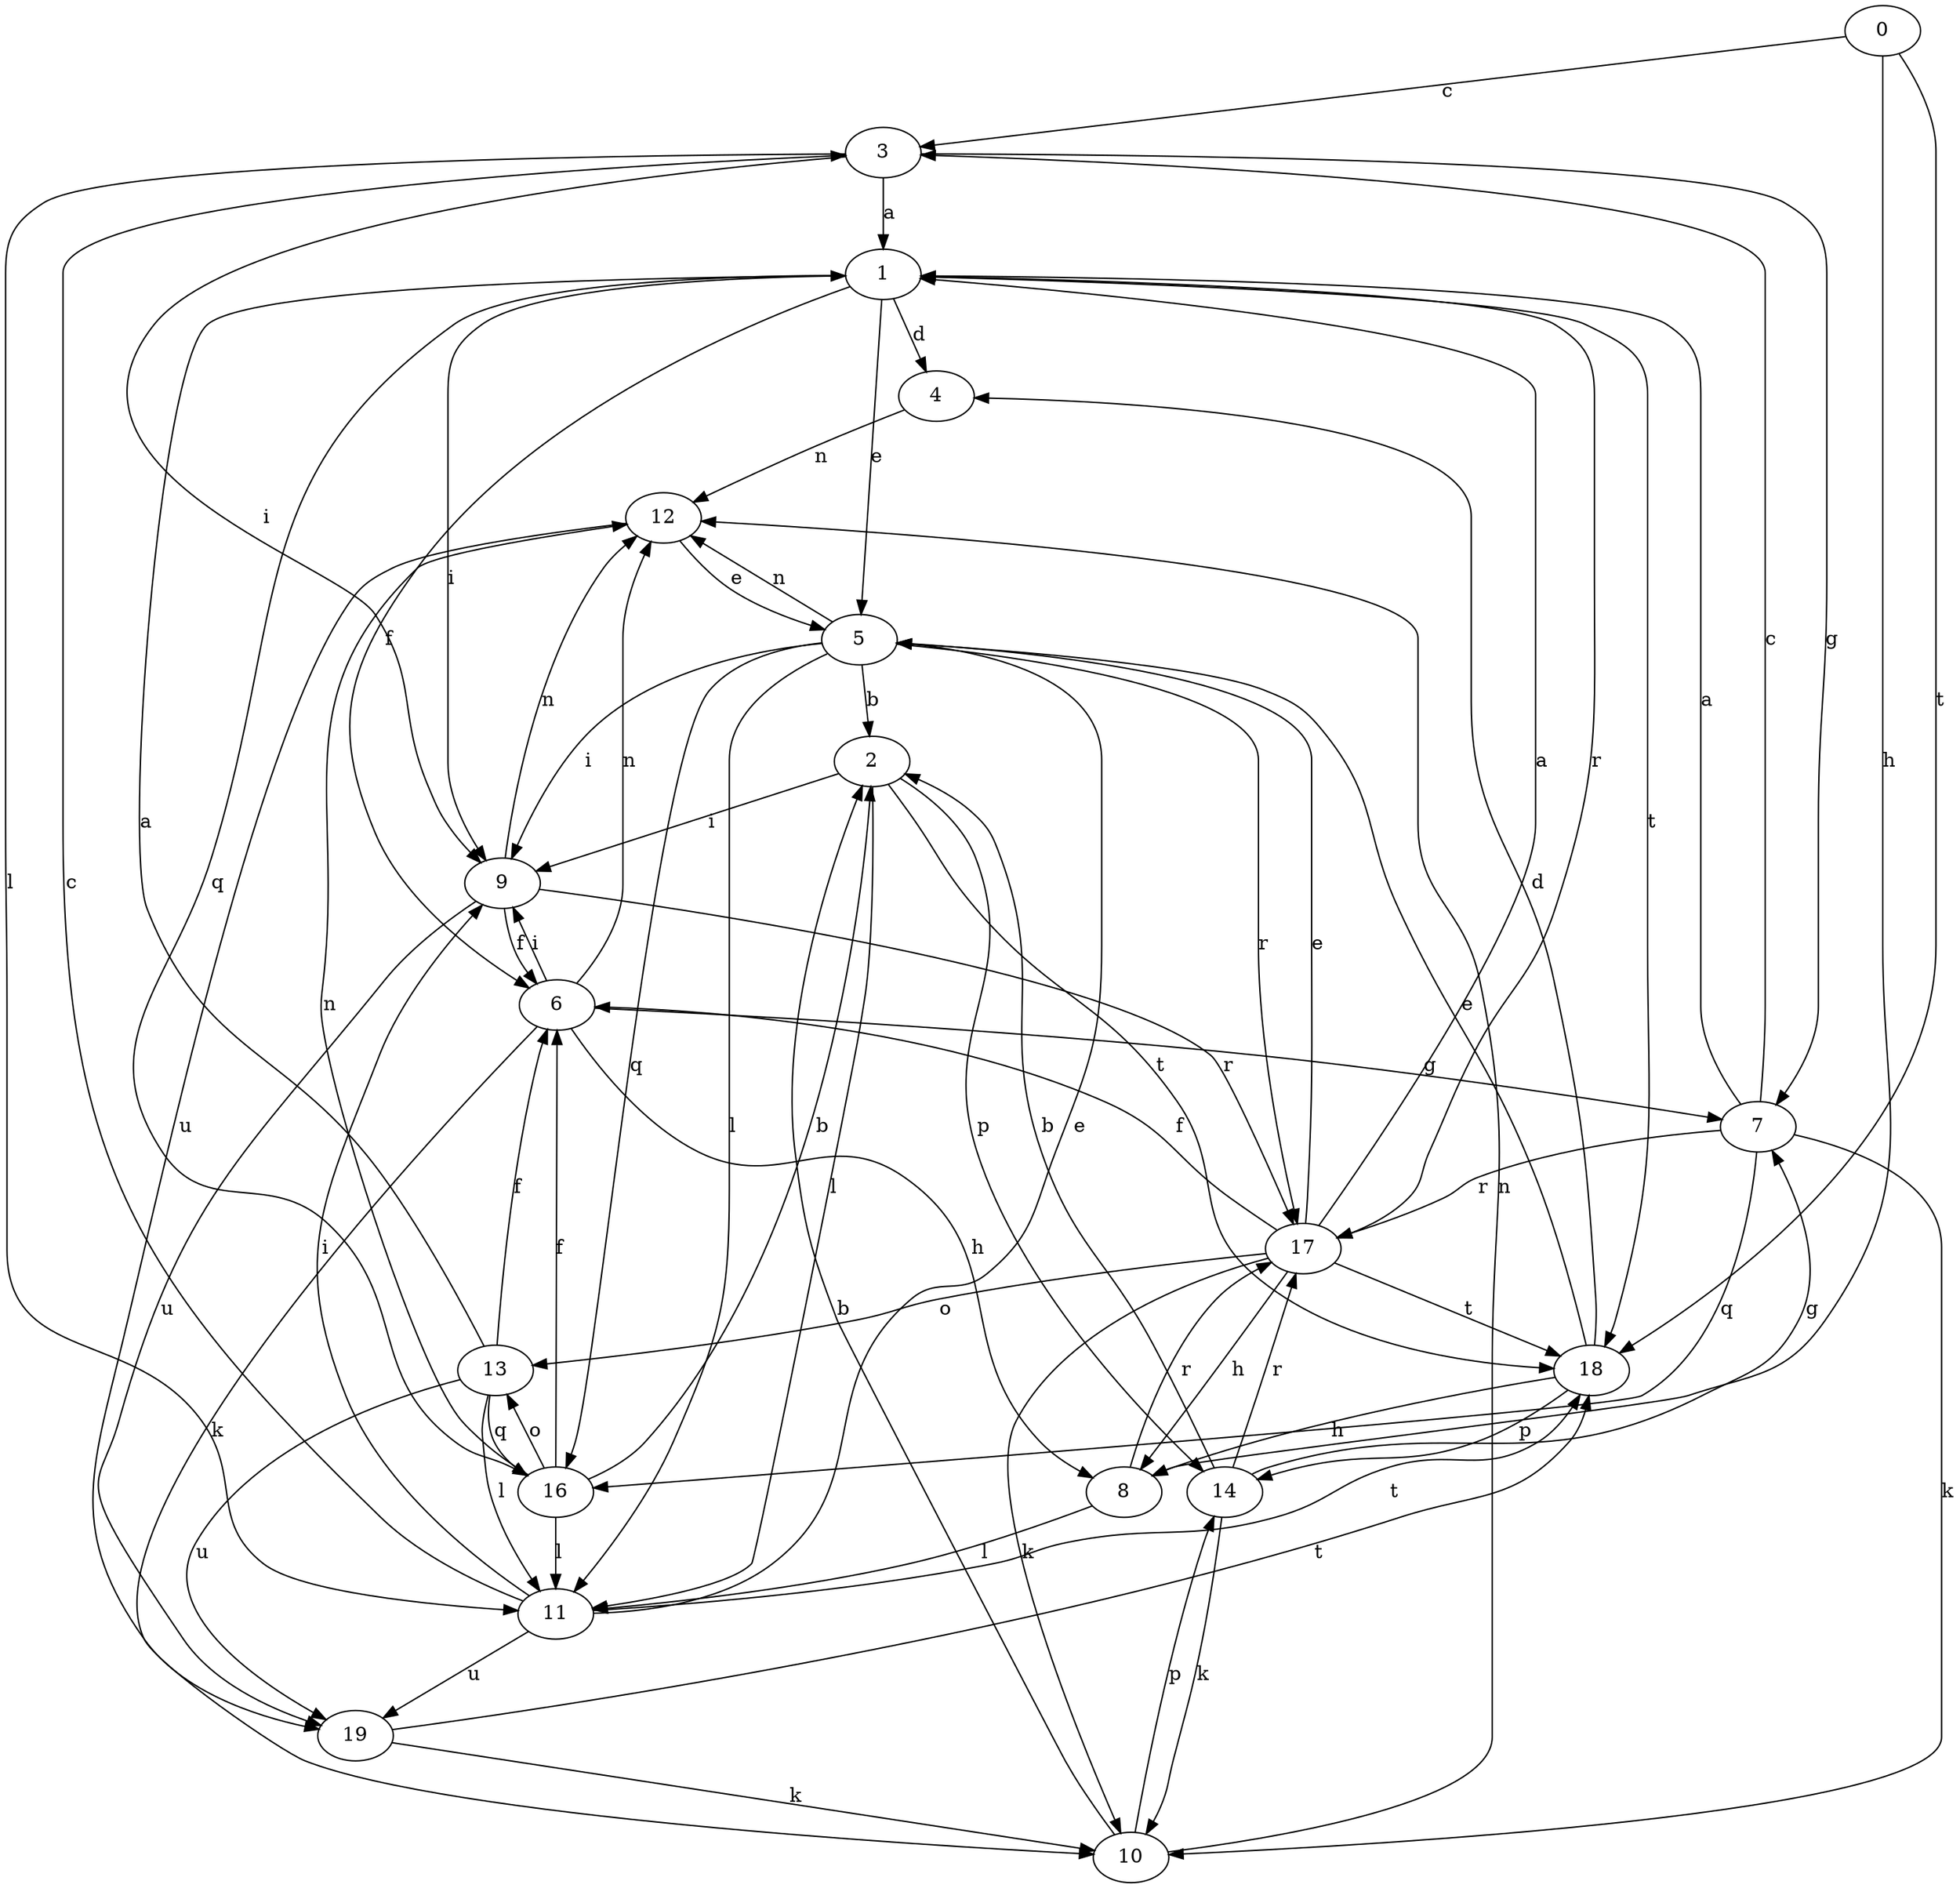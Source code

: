 strict digraph  {
0;
1;
2;
3;
4;
5;
6;
7;
8;
9;
10;
11;
12;
13;
14;
16;
17;
18;
19;
0 -> 3  [label=c];
0 -> 8  [label=h];
0 -> 18  [label=t];
1 -> 4  [label=d];
1 -> 5  [label=e];
1 -> 6  [label=f];
1 -> 9  [label=i];
1 -> 16  [label=q];
1 -> 17  [label=r];
1 -> 18  [label=t];
2 -> 9  [label=i];
2 -> 11  [label=l];
2 -> 14  [label=p];
2 -> 18  [label=t];
3 -> 1  [label=a];
3 -> 7  [label=g];
3 -> 9  [label=i];
3 -> 11  [label=l];
4 -> 12  [label=n];
5 -> 2  [label=b];
5 -> 9  [label=i];
5 -> 11  [label=l];
5 -> 12  [label=n];
5 -> 16  [label=q];
5 -> 17  [label=r];
6 -> 7  [label=g];
6 -> 8  [label=h];
6 -> 9  [label=i];
6 -> 10  [label=k];
6 -> 12  [label=n];
7 -> 1  [label=a];
7 -> 3  [label=c];
7 -> 10  [label=k];
7 -> 16  [label=q];
7 -> 17  [label=r];
8 -> 11  [label=l];
8 -> 17  [label=r];
9 -> 6  [label=f];
9 -> 12  [label=n];
9 -> 17  [label=r];
9 -> 19  [label=u];
10 -> 2  [label=b];
10 -> 12  [label=n];
10 -> 14  [label=p];
11 -> 3  [label=c];
11 -> 5  [label=e];
11 -> 9  [label=i];
11 -> 18  [label=t];
11 -> 19  [label=u];
12 -> 5  [label=e];
12 -> 19  [label=u];
13 -> 1  [label=a];
13 -> 6  [label=f];
13 -> 11  [label=l];
13 -> 16  [label=q];
13 -> 19  [label=u];
14 -> 2  [label=b];
14 -> 7  [label=g];
14 -> 10  [label=k];
14 -> 17  [label=r];
16 -> 2  [label=b];
16 -> 6  [label=f];
16 -> 11  [label=l];
16 -> 12  [label=n];
16 -> 13  [label=o];
17 -> 1  [label=a];
17 -> 5  [label=e];
17 -> 6  [label=f];
17 -> 8  [label=h];
17 -> 10  [label=k];
17 -> 13  [label=o];
17 -> 18  [label=t];
18 -> 4  [label=d];
18 -> 5  [label=e];
18 -> 8  [label=h];
18 -> 14  [label=p];
19 -> 10  [label=k];
19 -> 18  [label=t];
}
